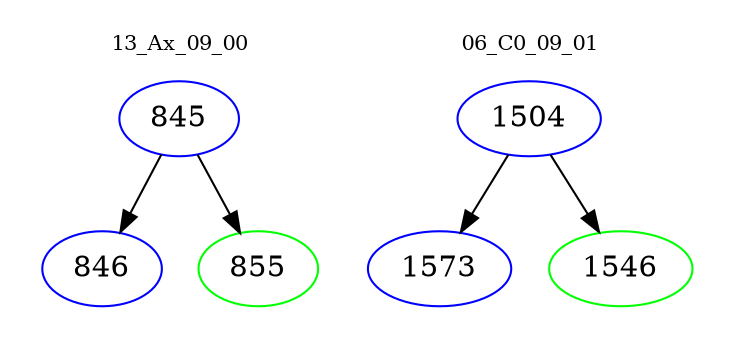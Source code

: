 digraph{
subgraph cluster_0 {
color = white
label = "13_Ax_09_00";
fontsize=10;
T0_845 [label="845", color="blue"]
T0_845 -> T0_846 [color="black"]
T0_846 [label="846", color="blue"]
T0_845 -> T0_855 [color="black"]
T0_855 [label="855", color="green"]
}
subgraph cluster_1 {
color = white
label = "06_C0_09_01";
fontsize=10;
T1_1504 [label="1504", color="blue"]
T1_1504 -> T1_1573 [color="black"]
T1_1573 [label="1573", color="blue"]
T1_1504 -> T1_1546 [color="black"]
T1_1546 [label="1546", color="green"]
}
}
